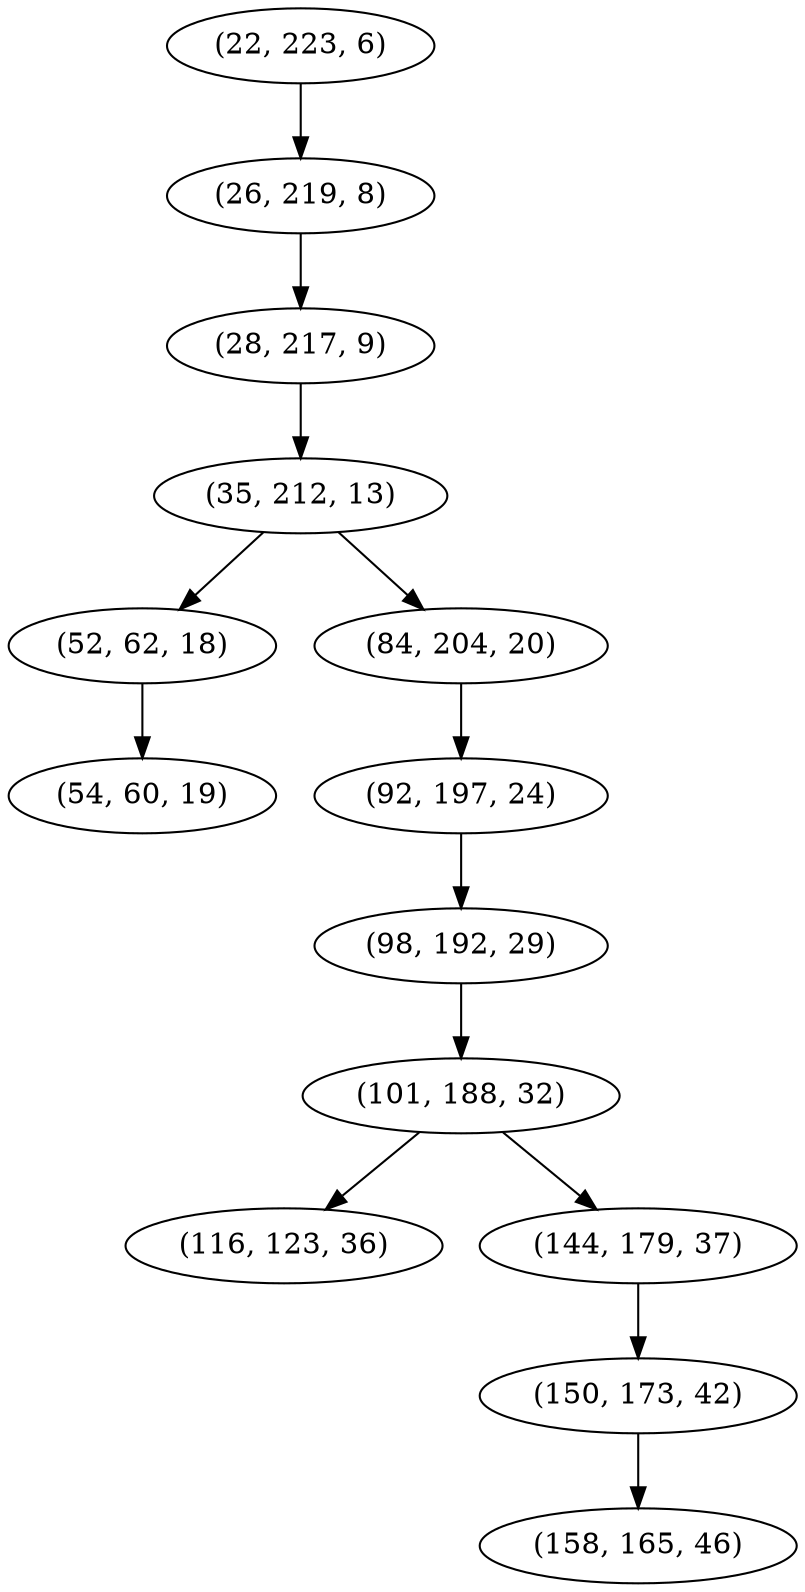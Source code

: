 digraph tree {
    "(22, 223, 6)";
    "(26, 219, 8)";
    "(28, 217, 9)";
    "(35, 212, 13)";
    "(52, 62, 18)";
    "(54, 60, 19)";
    "(84, 204, 20)";
    "(92, 197, 24)";
    "(98, 192, 29)";
    "(101, 188, 32)";
    "(116, 123, 36)";
    "(144, 179, 37)";
    "(150, 173, 42)";
    "(158, 165, 46)";
    "(22, 223, 6)" -> "(26, 219, 8)";
    "(26, 219, 8)" -> "(28, 217, 9)";
    "(28, 217, 9)" -> "(35, 212, 13)";
    "(35, 212, 13)" -> "(52, 62, 18)";
    "(35, 212, 13)" -> "(84, 204, 20)";
    "(52, 62, 18)" -> "(54, 60, 19)";
    "(84, 204, 20)" -> "(92, 197, 24)";
    "(92, 197, 24)" -> "(98, 192, 29)";
    "(98, 192, 29)" -> "(101, 188, 32)";
    "(101, 188, 32)" -> "(116, 123, 36)";
    "(101, 188, 32)" -> "(144, 179, 37)";
    "(144, 179, 37)" -> "(150, 173, 42)";
    "(150, 173, 42)" -> "(158, 165, 46)";
}
